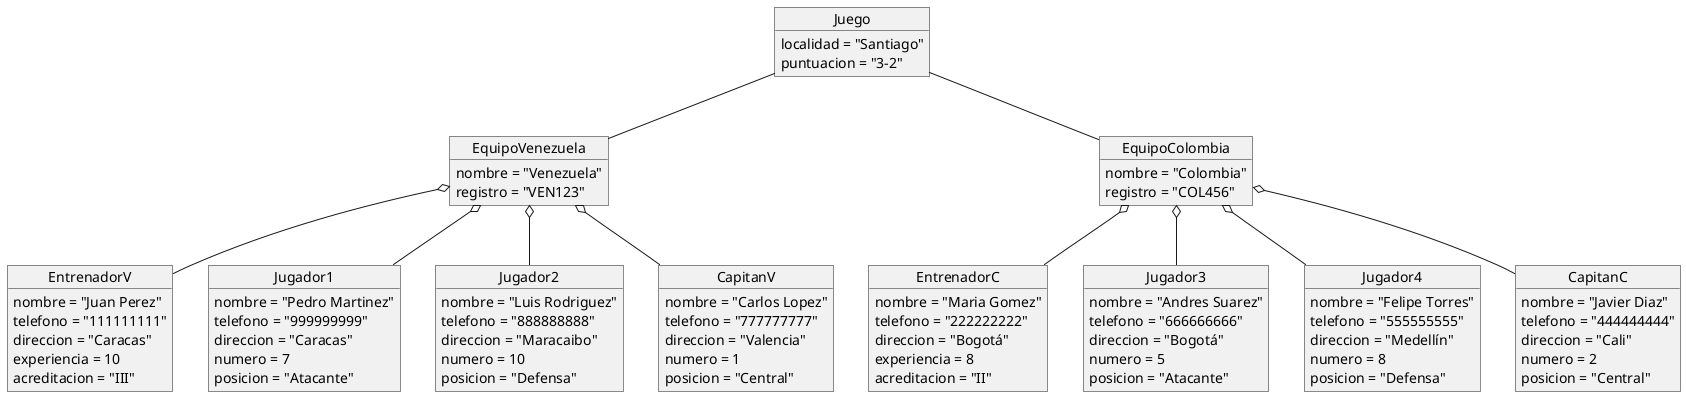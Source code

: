 @startuml objetos

object Juego {
  localidad = "Santiago"
  puntuacion = "3-2"
}

object EquipoVenezuela {
  nombre = "Venezuela"
  registro = "VEN123"
}

object EquipoColombia {
  nombre = "Colombia"
  registro = "COL456"
}

object EntrenadorV {
  nombre = "Juan Perez"
  telefono = "111111111"
  direccion = "Caracas"
  experiencia = 10
  acreditacion = "III"
}

object EntrenadorC {
  nombre = "Maria Gomez"
  telefono = "222222222"
  direccion = "Bogotá"
  experiencia = 8
  acreditacion = "II"
}

object Jugador1 {
  nombre = "Pedro Martinez"
  telefono = "999999999"
  direccion = "Caracas"
  numero = 7
  posicion = "Atacante"
}

object Jugador2 {
  nombre = "Luis Rodriguez"
  telefono = "888888888"
  direccion = "Maracaibo"
  numero = 10
  posicion = "Defensa"
}

object CapitanV {
  nombre = "Carlos Lopez"
  telefono = "777777777"
  direccion = "Valencia"
  numero = 1
  posicion = "Central"
}

object Jugador3 {
  nombre = "Andres Suarez"
  telefono = "666666666"
  direccion = "Bogotá"
  numero = 5
  posicion = "Atacante"
}

object Jugador4 {
  nombre = "Felipe Torres"
  telefono = "555555555"
  direccion = "Medellín"
  numero = 8
  posicion = "Defensa"
}

object CapitanC {
  nombre = "Javier Diaz"
  telefono = "444444444"
  direccion = "Cali"
  numero = 2
  posicion = "Central"
}
Juego -- EquipoVenezuela
Juego -- EquipoColombia
EquipoVenezuela o-- EntrenadorV
EquipoVenezuela o-- Jugador1 
EquipoVenezuela o-- Jugador2 
EquipoVenezuela o-- CapitanV 
EquipoColombia o-- EntrenadorC
EquipoColombia o-- Jugador3 
EquipoColombia o-- Jugador4 
EquipoColombia o-- CapitanC

@enduml